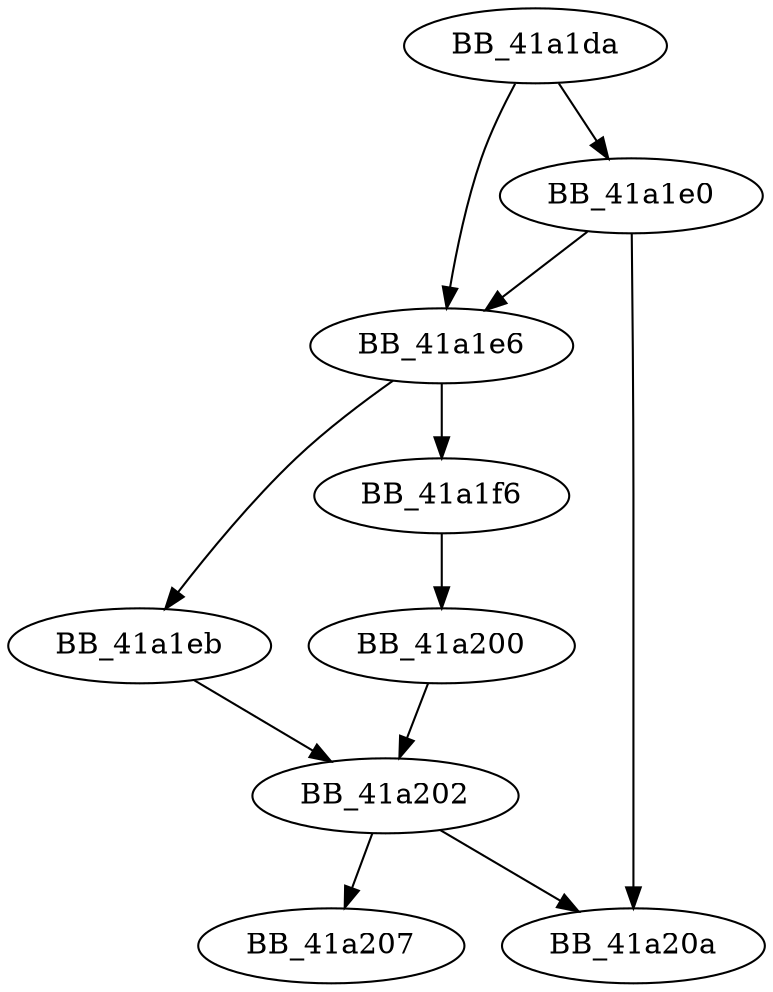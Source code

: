 DiGraph _write_char_0{
BB_41a1da->BB_41a1e0
BB_41a1da->BB_41a1e6
BB_41a1e0->BB_41a1e6
BB_41a1e0->BB_41a20a
BB_41a1e6->BB_41a1eb
BB_41a1e6->BB_41a1f6
BB_41a1eb->BB_41a202
BB_41a1f6->BB_41a200
BB_41a200->BB_41a202
BB_41a202->BB_41a207
BB_41a202->BB_41a20a
}
